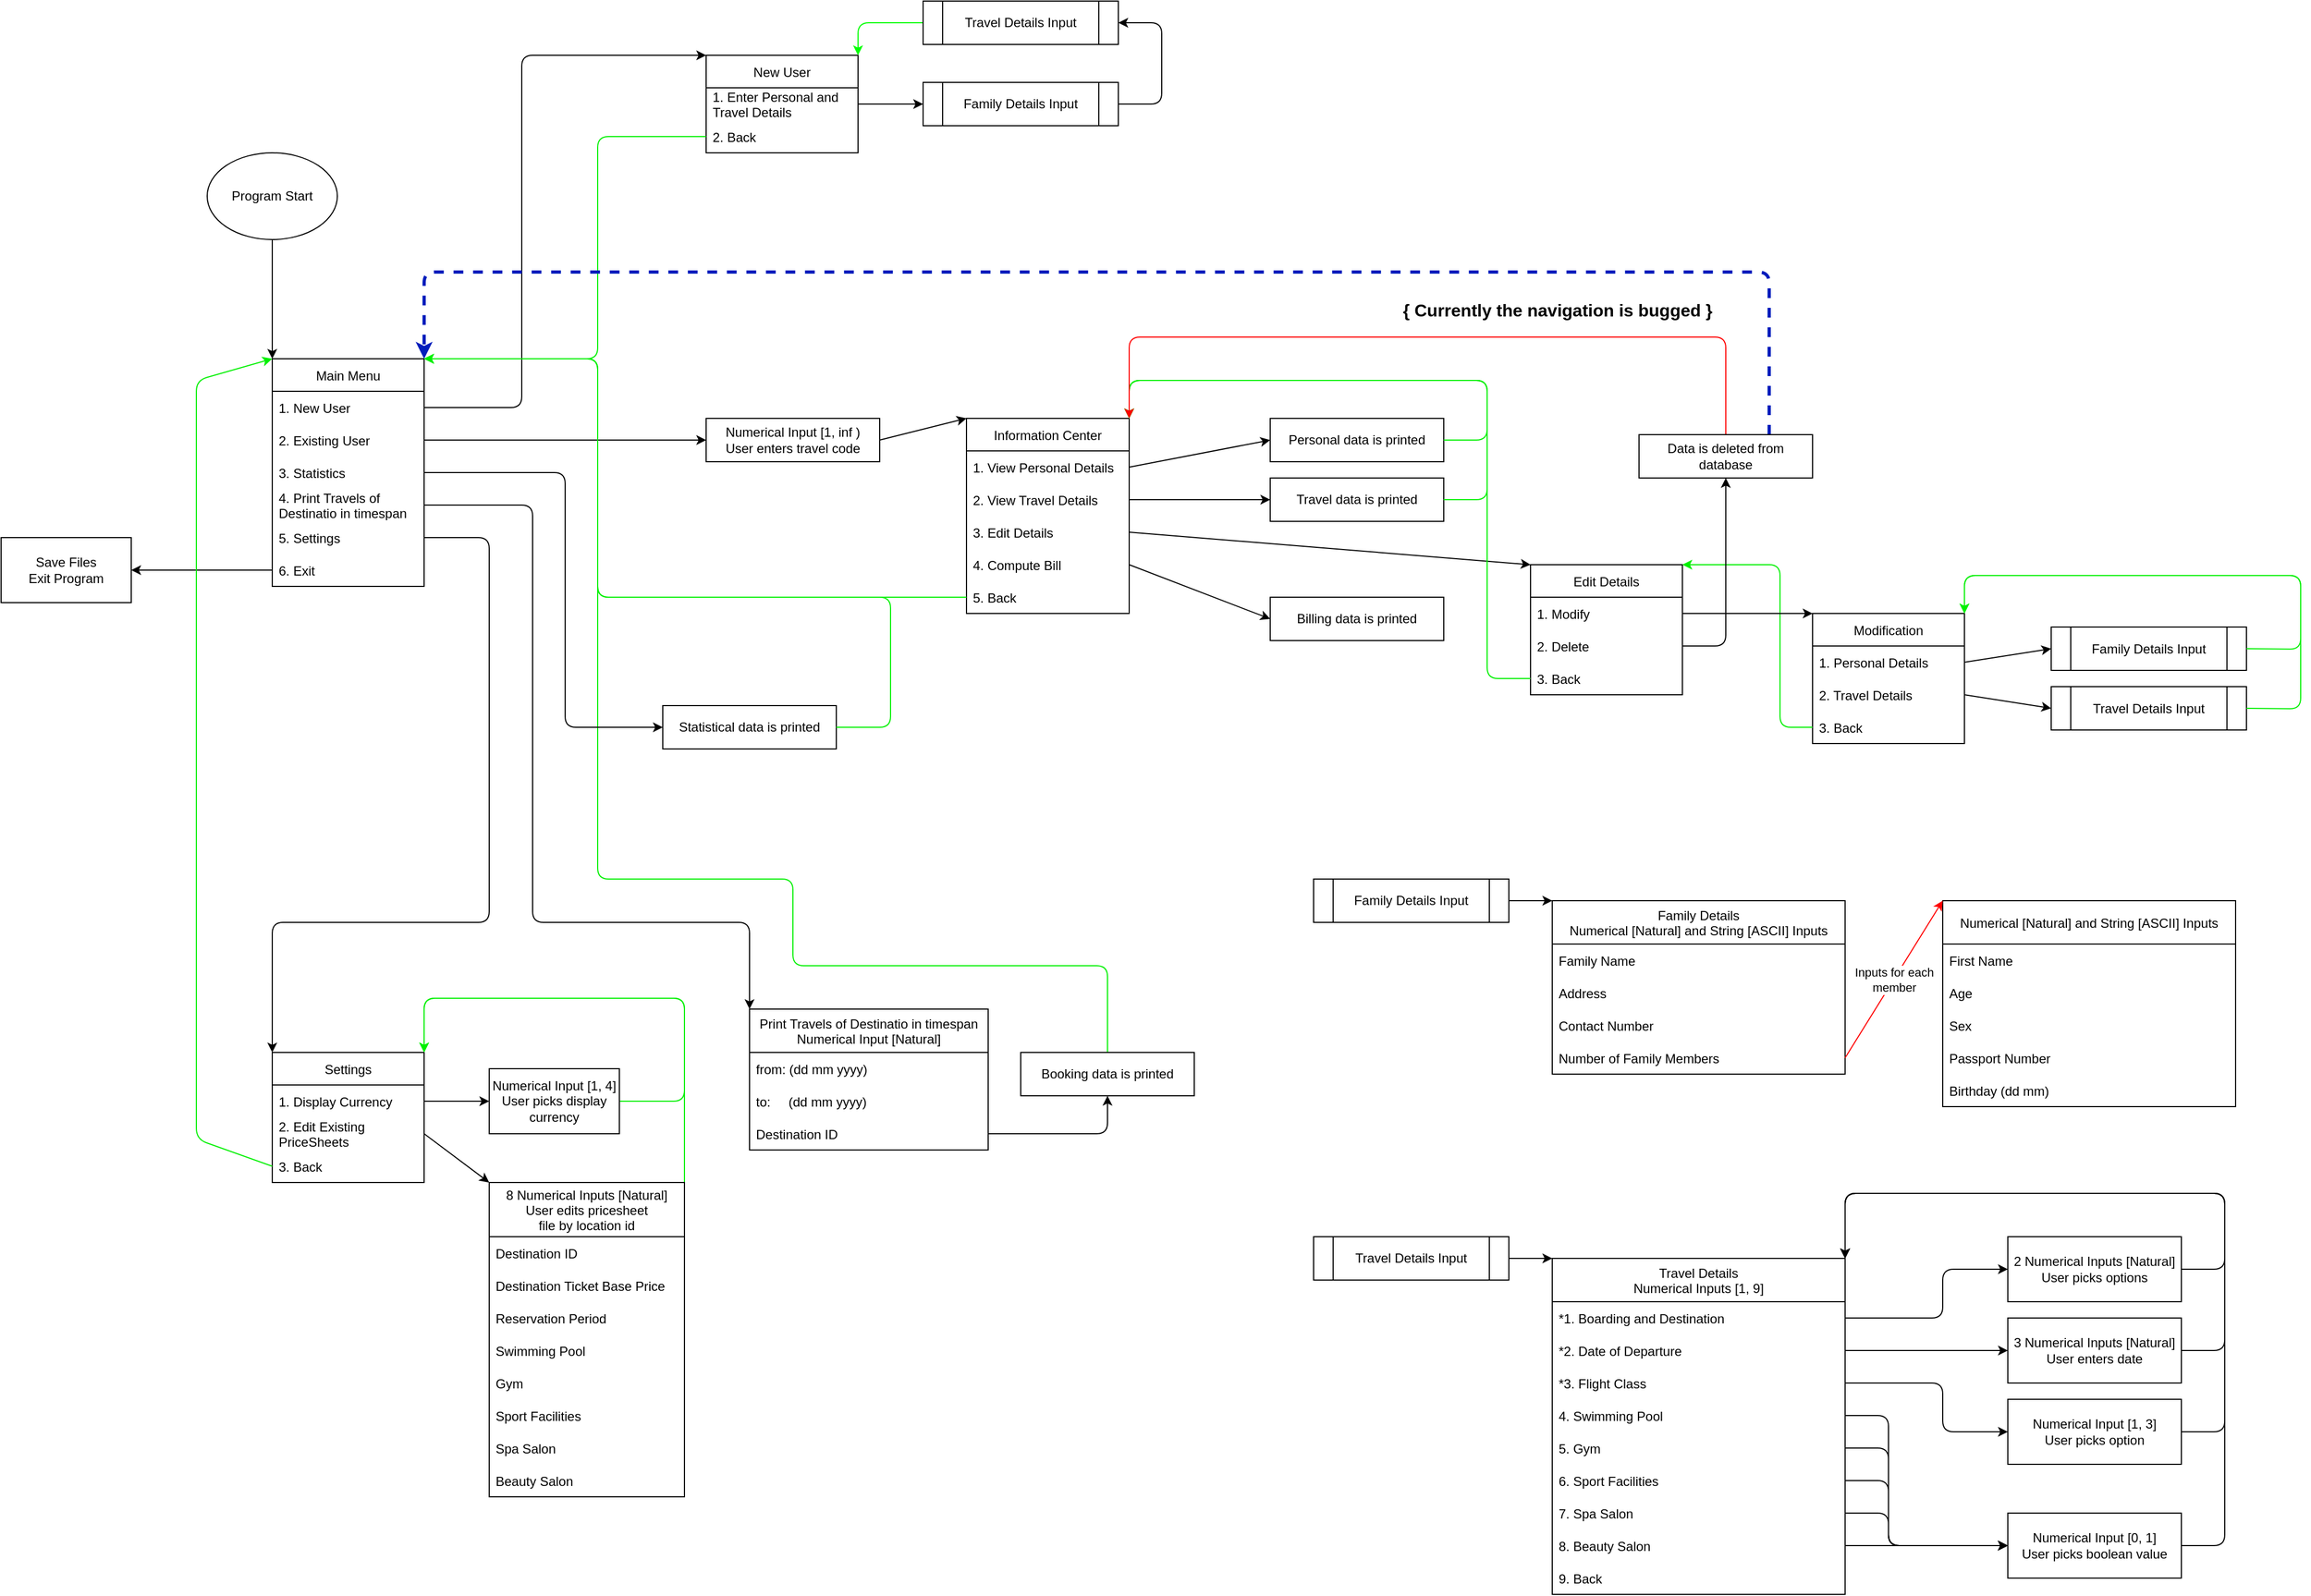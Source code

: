 <mxfile>
    <diagram id="1e5w3HuW8li66OjCE2c5" name="Page-1">
        <mxGraphModel dx="3598" dy="2680" grid="1" gridSize="10" guides="1" tooltips="1" connect="1" arrows="1" fold="1" page="1" pageScale="1" pageWidth="850" pageHeight="1100" background="none" math="0" shadow="0">
            <root>
                <mxCell id="0"/>
                <mxCell id="1" parent="0"/>
                <mxCell id="4" value="" style="endArrow=classic;html=1;entryX=0;entryY=0;entryDx=0;entryDy=0;exitX=0.5;exitY=1;exitDx=0;exitDy=0;" parent="1" source="29" target="6" edge="1">
                    <mxGeometry width="50" height="50" relative="1" as="geometry">
                        <mxPoint x="40" y="99" as="sourcePoint"/>
                        <mxPoint x="160" y="90" as="targetPoint"/>
                    </mxGeometry>
                </mxCell>
                <mxCell id="6" value="Main Menu" style="swimlane;fontStyle=0;childLayout=stackLayout;horizontal=1;startSize=30;horizontalStack=0;resizeParent=1;resizeParentMax=0;resizeLast=0;collapsible=1;marginBottom=0;" parent="1" vertex="1">
                    <mxGeometry x="160" y="80" width="140" height="210" as="geometry"/>
                </mxCell>
                <mxCell id="7" value="1. New User" style="text;strokeColor=none;fillColor=none;align=left;verticalAlign=middle;spacingLeft=4;spacingRight=4;overflow=hidden;points=[[0,0.5],[1,0.5]];portConstraint=eastwest;rotatable=0;" parent="6" vertex="1">
                    <mxGeometry y="30" width="140" height="30" as="geometry"/>
                </mxCell>
                <mxCell id="8" value="2. Existing User" style="text;strokeColor=none;fillColor=none;align=left;verticalAlign=middle;spacingLeft=4;spacingRight=4;overflow=hidden;points=[[0,0.5],[1,0.5]];portConstraint=eastwest;rotatable=0;" parent="6" vertex="1">
                    <mxGeometry y="60" width="140" height="30" as="geometry"/>
                </mxCell>
                <mxCell id="9" value="3. Statistics" style="text;strokeColor=none;fillColor=none;align=left;verticalAlign=middle;spacingLeft=4;spacingRight=4;overflow=hidden;points=[[0,0.5],[1,0.5]];portConstraint=eastwest;rotatable=0;" parent="6" vertex="1">
                    <mxGeometry y="90" width="140" height="30" as="geometry"/>
                </mxCell>
                <mxCell id="12" value="4. Print Travels of&#10;Destinatio in timespan" style="text;strokeColor=none;fillColor=none;align=left;verticalAlign=middle;spacingLeft=4;spacingRight=4;overflow=hidden;points=[[0,0.5],[1,0.5]];portConstraint=eastwest;rotatable=0;" parent="6" vertex="1">
                    <mxGeometry y="120" width="140" height="30" as="geometry"/>
                </mxCell>
                <mxCell id="11" value="5. Settings" style="text;strokeColor=none;fillColor=none;align=left;verticalAlign=middle;spacingLeft=4;spacingRight=4;overflow=hidden;points=[[0,0.5],[1,0.5]];portConstraint=eastwest;rotatable=0;" parent="6" vertex="1">
                    <mxGeometry y="150" width="140" height="30" as="geometry"/>
                </mxCell>
                <mxCell id="10" value="6. Exit" style="text;strokeColor=none;fillColor=none;align=left;verticalAlign=middle;spacingLeft=4;spacingRight=4;overflow=hidden;points=[[0,0.5],[1,0.5]];portConstraint=eastwest;rotatable=0;" parent="6" vertex="1">
                    <mxGeometry y="180" width="140" height="30" as="geometry"/>
                </mxCell>
                <mxCell id="13" value="New User" style="swimlane;fontStyle=0;childLayout=stackLayout;horizontal=1;startSize=30;horizontalStack=0;resizeParent=1;resizeParentMax=0;resizeLast=0;collapsible=1;marginBottom=0;" parent="1" vertex="1">
                    <mxGeometry x="560" y="-200" width="140" height="90" as="geometry"/>
                </mxCell>
                <mxCell id="14" value="1. Enter Personal and&#10;Travel Details" style="text;strokeColor=none;fillColor=none;align=left;verticalAlign=middle;spacingLeft=4;spacingRight=4;overflow=hidden;points=[[0,0.5],[1,0.5]];portConstraint=eastwest;rotatable=0;" parent="13" vertex="1">
                    <mxGeometry y="30" width="140" height="30" as="geometry"/>
                </mxCell>
                <mxCell id="15" value="2. Back" style="text;strokeColor=none;fillColor=none;align=left;verticalAlign=middle;spacingLeft=4;spacingRight=4;overflow=hidden;points=[[0,0.5],[1,0.5]];portConstraint=eastwest;rotatable=0;" parent="13" vertex="1">
                    <mxGeometry y="60" width="140" height="30" as="geometry"/>
                </mxCell>
                <mxCell id="20" value="Settings" style="swimlane;fontStyle=0;childLayout=stackLayout;horizontal=1;startSize=30;horizontalStack=0;resizeParent=1;resizeParentMax=0;resizeLast=0;collapsible=1;marginBottom=0;" parent="1" vertex="1">
                    <mxGeometry x="160" y="720" width="140" height="120" as="geometry"/>
                </mxCell>
                <mxCell id="21" value="1. Display Currency" style="text;strokeColor=none;fillColor=none;align=left;verticalAlign=middle;spacingLeft=4;spacingRight=4;overflow=hidden;points=[[0,0.5],[1,0.5]];portConstraint=eastwest;rotatable=0;" parent="20" vertex="1">
                    <mxGeometry y="30" width="140" height="30" as="geometry"/>
                </mxCell>
                <mxCell id="22" value="2. Edit Existing&#10;PriceSheets" style="text;strokeColor=none;fillColor=none;align=left;verticalAlign=middle;spacingLeft=4;spacingRight=4;overflow=hidden;points=[[0,0.5],[1,0.5]];portConstraint=eastwest;rotatable=0;" parent="20" vertex="1">
                    <mxGeometry y="60" width="140" height="30" as="geometry"/>
                </mxCell>
                <mxCell id="23" value="3. Back" style="text;strokeColor=none;fillColor=none;align=left;verticalAlign=middle;spacingLeft=4;spacingRight=4;overflow=hidden;points=[[0,0.5],[1,0.5]];portConstraint=eastwest;rotatable=0;" parent="20" vertex="1">
                    <mxGeometry y="90" width="140" height="30" as="geometry"/>
                </mxCell>
                <mxCell id="27" value="" style="endArrow=classic;html=1;exitX=0;exitY=0.5;exitDx=0;exitDy=0;entryX=1;entryY=0.5;entryDx=0;entryDy=0;" parent="1" source="10" target="28" edge="1">
                    <mxGeometry width="50" height="50" relative="1" as="geometry">
                        <mxPoint x="110" y="400" as="sourcePoint"/>
                        <mxPoint x="80" y="275" as="targetPoint"/>
                    </mxGeometry>
                </mxCell>
                <mxCell id="28" value="Save Files&lt;br&gt;Exit Program" style="rounded=0;whiteSpace=wrap;html=1;" parent="1" vertex="1">
                    <mxGeometry x="-90" y="245" width="120" height="60" as="geometry"/>
                </mxCell>
                <mxCell id="29" value="Program Start" style="ellipse;whiteSpace=wrap;html=1;" parent="1" vertex="1">
                    <mxGeometry x="100" y="-110" width="120" height="80" as="geometry"/>
                </mxCell>
                <mxCell id="31" value="" style="endArrow=classic;html=1;exitX=1;exitY=0.5;exitDx=0;exitDy=0;entryX=0;entryY=0;entryDx=0;entryDy=0;" parent="1" source="11" target="20" edge="1">
                    <mxGeometry width="50" height="50" relative="1" as="geometry">
                        <mxPoint x="380" y="390" as="sourcePoint"/>
                        <mxPoint x="430" y="340" as="targetPoint"/>
                        <Array as="points">
                            <mxPoint x="360" y="245"/>
                            <mxPoint x="360" y="600"/>
                            <mxPoint x="160" y="600"/>
                        </Array>
                    </mxGeometry>
                </mxCell>
                <mxCell id="32" value="" style="endArrow=classic;html=1;exitX=0;exitY=0.5;exitDx=0;exitDy=0;entryX=0;entryY=0;entryDx=0;entryDy=0;strokeColor=#00F000;" parent="1" source="23" target="6" edge="1">
                    <mxGeometry width="50" height="50" relative="1" as="geometry">
                        <mxPoint x="350" y="480" as="sourcePoint"/>
                        <mxPoint x="400" y="430" as="targetPoint"/>
                        <Array as="points">
                            <mxPoint x="90" y="800"/>
                            <mxPoint x="90" y="100"/>
                        </Array>
                    </mxGeometry>
                </mxCell>
                <mxCell id="61" style="edgeStyle=none;html=1;exitX=1;exitY=0.5;exitDx=0;exitDy=0;entryX=1;entryY=0;entryDx=0;entryDy=0;strokeColor=#00F000;" parent="1" source="37" target="20" edge="1">
                    <mxGeometry relative="1" as="geometry">
                        <mxPoint x="640" y="765" as="targetPoint"/>
                        <Array as="points">
                            <mxPoint x="540" y="765"/>
                            <mxPoint x="540" y="670"/>
                            <mxPoint x="300" y="670"/>
                        </Array>
                    </mxGeometry>
                </mxCell>
                <mxCell id="37" value="Numerical Input [1, 4]&lt;br&gt;User picks display currency" style="rounded=0;whiteSpace=wrap;html=1;" parent="1" vertex="1">
                    <mxGeometry x="360" y="735" width="120" height="60" as="geometry"/>
                </mxCell>
                <mxCell id="62" style="edgeStyle=none;html=1;exitX=1;exitY=0;exitDx=0;exitDy=0;entryX=1;entryY=0;entryDx=0;entryDy=0;strokeColor=#00F000;" parent="1" source="47" target="20" edge="1">
                    <mxGeometry relative="1" as="geometry">
                        <Array as="points">
                            <mxPoint x="540" y="670"/>
                            <mxPoint x="300" y="670"/>
                        </Array>
                    </mxGeometry>
                </mxCell>
                <mxCell id="47" value="8 Numerical Inputs [Natural]&#10;User edits pricesheet&#10;file by location id" style="swimlane;fontStyle=0;childLayout=stackLayout;horizontal=1;startSize=50;horizontalStack=0;resizeParent=1;resizeParentMax=0;resizeLast=0;collapsible=1;marginBottom=0;" parent="1" vertex="1">
                    <mxGeometry x="360" y="840" width="180" height="290" as="geometry">
                        <mxRectangle x="360" y="780" width="180" height="50" as="alternateBounds"/>
                    </mxGeometry>
                </mxCell>
                <mxCell id="48" value="Destination ID" style="text;strokeColor=none;fillColor=none;align=left;verticalAlign=middle;spacingLeft=4;spacingRight=4;overflow=hidden;points=[[0,0.5],[1,0.5]];portConstraint=eastwest;rotatable=0;" parent="47" vertex="1">
                    <mxGeometry y="50" width="180" height="30" as="geometry"/>
                </mxCell>
                <mxCell id="49" value="Destination Ticket Base Price" style="text;strokeColor=none;fillColor=none;align=left;verticalAlign=middle;spacingLeft=4;spacingRight=4;overflow=hidden;points=[[0,0.5],[1,0.5]];portConstraint=eastwest;rotatable=0;" parent="47" vertex="1">
                    <mxGeometry y="80" width="180" height="30" as="geometry"/>
                </mxCell>
                <mxCell id="50" value="Reservation Period" style="text;strokeColor=none;fillColor=none;align=left;verticalAlign=middle;spacingLeft=4;spacingRight=4;overflow=hidden;points=[[0,0.5],[1,0.5]];portConstraint=eastwest;rotatable=0;" parent="47" vertex="1">
                    <mxGeometry y="110" width="180" height="30" as="geometry"/>
                </mxCell>
                <mxCell id="51" value="Swimming Pool" style="text;strokeColor=none;fillColor=none;align=left;verticalAlign=middle;spacingLeft=4;spacingRight=4;overflow=hidden;points=[[0,0.5],[1,0.5]];portConstraint=eastwest;rotatable=0;" parent="47" vertex="1">
                    <mxGeometry y="140" width="180" height="30" as="geometry"/>
                </mxCell>
                <mxCell id="52" value="Gym" style="text;strokeColor=none;fillColor=none;align=left;verticalAlign=middle;spacingLeft=4;spacingRight=4;overflow=hidden;points=[[0,0.5],[1,0.5]];portConstraint=eastwest;rotatable=0;" parent="47" vertex="1">
                    <mxGeometry y="170" width="180" height="30" as="geometry"/>
                </mxCell>
                <mxCell id="53" value="Sport Facilities" style="text;strokeColor=none;fillColor=none;align=left;verticalAlign=middle;spacingLeft=4;spacingRight=4;overflow=hidden;points=[[0,0.5],[1,0.5]];portConstraint=eastwest;rotatable=0;" parent="47" vertex="1">
                    <mxGeometry y="200" width="180" height="30" as="geometry"/>
                </mxCell>
                <mxCell id="57" value="Spa Salon" style="text;strokeColor=none;fillColor=none;align=left;verticalAlign=middle;spacingLeft=4;spacingRight=4;overflow=hidden;points=[[0,0.5],[1,0.5]];portConstraint=eastwest;rotatable=0;" parent="47" vertex="1">
                    <mxGeometry y="230" width="180" height="30" as="geometry"/>
                </mxCell>
                <mxCell id="56" value="Beauty Salon" style="text;strokeColor=none;fillColor=none;align=left;verticalAlign=middle;spacingLeft=4;spacingRight=4;overflow=hidden;points=[[0,0.5],[1,0.5]];portConstraint=eastwest;rotatable=0;" parent="47" vertex="1">
                    <mxGeometry y="260" width="180" height="30" as="geometry"/>
                </mxCell>
                <mxCell id="58" value="" style="endArrow=classic;html=1;exitX=1;exitY=0.5;exitDx=0;exitDy=0;entryX=0;entryY=0;entryDx=0;entryDy=0;" parent="1" source="22" target="47" edge="1">
                    <mxGeometry width="50" height="50" relative="1" as="geometry">
                        <mxPoint x="340" y="850" as="sourcePoint"/>
                        <mxPoint x="390" y="800" as="targetPoint"/>
                    </mxGeometry>
                </mxCell>
                <mxCell id="59" value="" style="endArrow=classic;html=1;exitX=1;exitY=0.5;exitDx=0;exitDy=0;entryX=0;entryY=0.5;entryDx=0;entryDy=0;" parent="1" source="21" target="37" edge="1">
                    <mxGeometry width="50" height="50" relative="1" as="geometry">
                        <mxPoint x="310" y="790" as="sourcePoint"/>
                        <mxPoint x="360" y="740" as="targetPoint"/>
                    </mxGeometry>
                </mxCell>
                <mxCell id="63" style="edgeStyle=none;html=1;exitX=1;exitY=0.5;exitDx=0;exitDy=0;entryX=0;entryY=0;entryDx=0;entryDy=0;" parent="1" source="7" target="13" edge="1">
                    <mxGeometry relative="1" as="geometry">
                        <Array as="points">
                            <mxPoint x="390" y="125"/>
                            <mxPoint x="390" y="-200"/>
                        </Array>
                    </mxGeometry>
                </mxCell>
                <mxCell id="64" style="edgeStyle=none;html=1;exitX=0;exitY=0.5;exitDx=0;exitDy=0;entryX=1;entryY=0;entryDx=0;entryDy=0;strokeColor=#00F000;" parent="1" source="15" target="6" edge="1">
                    <mxGeometry relative="1" as="geometry">
                        <Array as="points">
                            <mxPoint x="460" y="-125"/>
                            <mxPoint x="460" y="80"/>
                        </Array>
                    </mxGeometry>
                </mxCell>
                <mxCell id="66" value="Family Details&#10;Numerical [Natural] and String [ASCII] Inputs" style="swimlane;fontStyle=0;childLayout=stackLayout;horizontal=1;startSize=40;horizontalStack=0;resizeParent=1;resizeParentMax=0;resizeLast=0;collapsible=1;marginBottom=0;" parent="1" vertex="1">
                    <mxGeometry x="1340" y="580" width="270" height="160" as="geometry">
                        <mxRectangle x="360" y="780" width="180" height="50" as="alternateBounds"/>
                    </mxGeometry>
                </mxCell>
                <mxCell id="67" value="Family Name" style="text;strokeColor=none;fillColor=none;align=left;verticalAlign=middle;spacingLeft=4;spacingRight=4;overflow=hidden;points=[[0,0.5],[1,0.5]];portConstraint=eastwest;rotatable=0;" parent="66" vertex="1">
                    <mxGeometry y="40" width="270" height="30" as="geometry"/>
                </mxCell>
                <mxCell id="68" value="Address" style="text;strokeColor=none;fillColor=none;align=left;verticalAlign=middle;spacingLeft=4;spacingRight=4;overflow=hidden;points=[[0,0.5],[1,0.5]];portConstraint=eastwest;rotatable=0;" parent="66" vertex="1">
                    <mxGeometry y="70" width="270" height="30" as="geometry"/>
                </mxCell>
                <mxCell id="69" value="Contact Number" style="text;strokeColor=none;fillColor=none;align=left;verticalAlign=middle;spacingLeft=4;spacingRight=4;overflow=hidden;points=[[0,0.5],[1,0.5]];portConstraint=eastwest;rotatable=0;" parent="66" vertex="1">
                    <mxGeometry y="100" width="270" height="30" as="geometry"/>
                </mxCell>
                <mxCell id="70" value="Number of Family Members" style="text;strokeColor=none;fillColor=none;align=left;verticalAlign=middle;spacingLeft=4;spacingRight=4;overflow=hidden;points=[[0,0.5],[1,0.5]];portConstraint=eastwest;rotatable=0;" parent="66" vertex="1">
                    <mxGeometry y="130" width="270" height="30" as="geometry"/>
                </mxCell>
                <mxCell id="75" value="Numerical [Natural] and String [ASCII] Inputs" style="swimlane;fontStyle=0;childLayout=stackLayout;horizontal=1;startSize=40;horizontalStack=0;resizeParent=1;resizeParentMax=0;resizeLast=0;collapsible=1;marginBottom=0;" parent="1" vertex="1">
                    <mxGeometry x="1700" y="580" width="270" height="190" as="geometry">
                        <mxRectangle x="360" y="780" width="180" height="50" as="alternateBounds"/>
                    </mxGeometry>
                </mxCell>
                <mxCell id="76" value="First Name" style="text;strokeColor=none;fillColor=none;align=left;verticalAlign=middle;spacingLeft=4;spacingRight=4;overflow=hidden;points=[[0,0.5],[1,0.5]];portConstraint=eastwest;rotatable=0;" parent="75" vertex="1">
                    <mxGeometry y="40" width="270" height="30" as="geometry"/>
                </mxCell>
                <mxCell id="77" value="Age" style="text;strokeColor=none;fillColor=none;align=left;verticalAlign=middle;spacingLeft=4;spacingRight=4;overflow=hidden;points=[[0,0.5],[1,0.5]];portConstraint=eastwest;rotatable=0;" parent="75" vertex="1">
                    <mxGeometry y="70" width="270" height="30" as="geometry"/>
                </mxCell>
                <mxCell id="78" value="Sex" style="text;strokeColor=none;fillColor=none;align=left;verticalAlign=middle;spacingLeft=4;spacingRight=4;overflow=hidden;points=[[0,0.5],[1,0.5]];portConstraint=eastwest;rotatable=0;" parent="75" vertex="1">
                    <mxGeometry y="100" width="270" height="30" as="geometry"/>
                </mxCell>
                <mxCell id="79" value="Passport Number" style="text;strokeColor=none;fillColor=none;align=left;verticalAlign=middle;spacingLeft=4;spacingRight=4;overflow=hidden;points=[[0,0.5],[1,0.5]];portConstraint=eastwest;rotatable=0;" parent="75" vertex="1">
                    <mxGeometry y="130" width="270" height="30" as="geometry"/>
                </mxCell>
                <mxCell id="80" value="Birthday (dd mm)" style="text;strokeColor=none;fillColor=none;align=left;verticalAlign=middle;spacingLeft=4;spacingRight=4;overflow=hidden;points=[[0,0.5],[1,0.5]];portConstraint=eastwest;rotatable=0;" parent="75" vertex="1">
                    <mxGeometry y="160" width="270" height="30" as="geometry"/>
                </mxCell>
                <mxCell id="84" value="" style="endArrow=classic;html=1;strokeColor=#FF0000;fillColor=#0000FF;exitX=1;exitY=0.5;exitDx=0;exitDy=0;entryX=0;entryY=0;entryDx=0;entryDy=0;" parent="1" source="70" target="75" edge="1">
                    <mxGeometry relative="1" as="geometry">
                        <mxPoint x="1500" y="830" as="sourcePoint"/>
                        <mxPoint x="1600" y="830" as="targetPoint"/>
                    </mxGeometry>
                </mxCell>
                <mxCell id="85" value="Inputs for each&lt;br&gt;member" style="edgeLabel;resizable=0;html=1;align=center;verticalAlign=middle;" parent="84" connectable="0" vertex="1">
                    <mxGeometry relative="1" as="geometry"/>
                </mxCell>
                <mxCell id="86" style="edgeStyle=none;html=1;exitX=1;exitY=0.5;exitDx=0;exitDy=0;strokeColor=default;fillColor=#0000FF;entryX=0;entryY=0.5;entryDx=0;entryDy=0;" parent="1" source="14" target="173" edge="1">
                    <mxGeometry relative="1" as="geometry">
                        <mxPoint x="920" y="-240" as="targetPoint"/>
                    </mxGeometry>
                </mxCell>
                <mxCell id="113" value="Travel Details&#10;Numerical Inputs [1, 9]" style="swimlane;fontStyle=0;childLayout=stackLayout;horizontal=1;startSize=40;horizontalStack=0;resizeParent=1;resizeParentMax=0;resizeLast=0;collapsible=1;marginBottom=0;" parent="1" vertex="1">
                    <mxGeometry x="1340" y="910" width="270" height="310" as="geometry">
                        <mxRectangle x="360" y="780" width="180" height="50" as="alternateBounds"/>
                    </mxGeometry>
                </mxCell>
                <mxCell id="114" value="*1. Boarding and Destination" style="text;strokeColor=none;fillColor=none;align=left;verticalAlign=middle;spacingLeft=4;spacingRight=4;overflow=hidden;points=[[0,0.5],[1,0.5]];portConstraint=eastwest;rotatable=0;" parent="113" vertex="1">
                    <mxGeometry y="40" width="270" height="30" as="geometry"/>
                </mxCell>
                <mxCell id="115" value="*2. Date of Departure" style="text;strokeColor=none;fillColor=none;align=left;verticalAlign=middle;spacingLeft=4;spacingRight=4;overflow=hidden;points=[[0,0.5],[1,0.5]];portConstraint=eastwest;rotatable=0;" parent="113" vertex="1">
                    <mxGeometry y="70" width="270" height="30" as="geometry"/>
                </mxCell>
                <mxCell id="116" value="*3. Flight Class" style="text;strokeColor=none;fillColor=none;align=left;verticalAlign=middle;spacingLeft=4;spacingRight=4;overflow=hidden;points=[[0,0.5],[1,0.5]];portConstraint=eastwest;rotatable=0;" parent="113" vertex="1">
                    <mxGeometry y="100" width="270" height="30" as="geometry"/>
                </mxCell>
                <mxCell id="117" value="4. Swimming Pool" style="text;strokeColor=none;fillColor=none;align=left;verticalAlign=middle;spacingLeft=4;spacingRight=4;overflow=hidden;points=[[0,0.5],[1,0.5]];portConstraint=eastwest;rotatable=0;" parent="113" vertex="1">
                    <mxGeometry y="130" width="270" height="30" as="geometry"/>
                </mxCell>
                <mxCell id="118" value="5. Gym" style="text;strokeColor=none;fillColor=none;align=left;verticalAlign=middle;spacingLeft=4;spacingRight=4;overflow=hidden;points=[[0,0.5],[1,0.5]];portConstraint=eastwest;rotatable=0;" parent="113" vertex="1">
                    <mxGeometry y="160" width="270" height="30" as="geometry"/>
                </mxCell>
                <mxCell id="119" value="6. Sport Facilities" style="text;strokeColor=none;fillColor=none;align=left;verticalAlign=middle;spacingLeft=4;spacingRight=4;overflow=hidden;points=[[0,0.5],[1,0.5]];portConstraint=eastwest;rotatable=0;" parent="113" vertex="1">
                    <mxGeometry y="190" width="270" height="30" as="geometry"/>
                </mxCell>
                <mxCell id="120" value="7. Spa Salon" style="text;strokeColor=none;fillColor=none;align=left;verticalAlign=middle;spacingLeft=4;spacingRight=4;overflow=hidden;points=[[0,0.5],[1,0.5]];portConstraint=eastwest;rotatable=0;" parent="113" vertex="1">
                    <mxGeometry y="220" width="270" height="30" as="geometry"/>
                </mxCell>
                <mxCell id="121" value="8. Beauty Salon" style="text;strokeColor=none;fillColor=none;align=left;verticalAlign=middle;spacingLeft=4;spacingRight=4;overflow=hidden;points=[[0,0.5],[1,0.5]];portConstraint=eastwest;rotatable=0;" parent="113" vertex="1">
                    <mxGeometry y="250" width="270" height="30" as="geometry"/>
                </mxCell>
                <mxCell id="123" value="9. Back" style="text;strokeColor=none;fillColor=none;align=left;verticalAlign=middle;spacingLeft=4;spacingRight=4;overflow=hidden;points=[[0,0.5],[1,0.5]];portConstraint=eastwest;rotatable=0;" parent="113" vertex="1">
                    <mxGeometry y="280" width="270" height="30" as="geometry"/>
                </mxCell>
                <mxCell id="130" style="edgeStyle=none;html=1;exitX=1;exitY=0.5;exitDx=0;exitDy=0;strokeColor=default;fillColor=#0000FF;" parent="1" source="124" edge="1">
                    <mxGeometry relative="1" as="geometry">
                        <mxPoint x="1610" y="910" as="targetPoint"/>
                        <Array as="points">
                            <mxPoint x="1960" y="1175"/>
                            <mxPoint x="1960" y="850"/>
                            <mxPoint x="1610" y="850"/>
                        </Array>
                    </mxGeometry>
                </mxCell>
                <mxCell id="124" value="Numerical Input [0, 1]&lt;br&gt;User picks boolean value" style="rounded=0;whiteSpace=wrap;html=1;" parent="1" vertex="1">
                    <mxGeometry x="1760" y="1145" width="160" height="60" as="geometry"/>
                </mxCell>
                <mxCell id="133" style="edgeStyle=none;html=1;entryX=1;entryY=0;entryDx=0;entryDy=0;strokeColor=#00FF00;fillColor=#0000FF;exitX=0;exitY=0.5;exitDx=0;exitDy=0;" parent="1" source="174" target="13" edge="1">
                    <mxGeometry relative="1" as="geometry">
                        <Array as="points">
                            <mxPoint x="700" y="-230"/>
                        </Array>
                        <mxPoint x="920" y="-280" as="sourcePoint"/>
                    </mxGeometry>
                </mxCell>
                <mxCell id="137" value="Print Travels of Destinatio in timespan&#10;Numerical Input [Natural]" style="swimlane;fontStyle=0;childLayout=stackLayout;horizontal=1;startSize=40;horizontalStack=0;resizeParent=1;resizeParentMax=0;resizeLast=0;collapsible=1;marginBottom=0;" parent="1" vertex="1">
                    <mxGeometry x="600" y="680" width="220" height="130" as="geometry">
                        <mxRectangle x="360" y="780" width="180" height="50" as="alternateBounds"/>
                    </mxGeometry>
                </mxCell>
                <mxCell id="138" value="from: (dd mm yyyy)" style="text;strokeColor=none;fillColor=none;align=left;verticalAlign=middle;spacingLeft=4;spacingRight=4;overflow=hidden;points=[[0,0.5],[1,0.5]];portConstraint=eastwest;rotatable=0;" parent="137" vertex="1">
                    <mxGeometry y="40" width="220" height="30" as="geometry"/>
                </mxCell>
                <mxCell id="139" value="to:     (dd mm yyyy)" style="text;strokeColor=none;fillColor=none;align=left;verticalAlign=middle;spacingLeft=4;spacingRight=4;overflow=hidden;points=[[0,0.5],[1,0.5]];portConstraint=eastwest;rotatable=0;" parent="137" vertex="1">
                    <mxGeometry y="70" width="220" height="30" as="geometry"/>
                </mxCell>
                <mxCell id="140" value="Destination ID" style="text;strokeColor=none;fillColor=none;align=left;verticalAlign=middle;spacingLeft=4;spacingRight=4;overflow=hidden;points=[[0,0.5],[1,0.5]];portConstraint=eastwest;rotatable=0;" parent="137" vertex="1">
                    <mxGeometry y="100" width="220" height="30" as="geometry"/>
                </mxCell>
                <mxCell id="146" style="edgeStyle=none;html=1;exitX=1;exitY=0.5;exitDx=0;exitDy=0;entryX=0;entryY=0;entryDx=0;entryDy=0;" parent="1" source="12" target="137" edge="1">
                    <mxGeometry relative="1" as="geometry">
                        <Array as="points">
                            <mxPoint x="400" y="215"/>
                            <mxPoint x="400" y="600"/>
                            <mxPoint x="600" y="600"/>
                        </Array>
                    </mxGeometry>
                </mxCell>
                <mxCell id="147" style="edgeStyle=none;html=1;entryX=1;entryY=0;entryDx=0;entryDy=0;strokeColor=#00F000;exitX=0.5;exitY=0;exitDx=0;exitDy=0;" parent="1" source="151" target="6" edge="1">
                    <mxGeometry relative="1" as="geometry">
                        <Array as="points">
                            <mxPoint x="930" y="640"/>
                            <mxPoint x="640" y="640"/>
                            <mxPoint x="640" y="560"/>
                            <mxPoint x="460" y="560"/>
                            <mxPoint x="460" y="80"/>
                        </Array>
                        <mxPoint x="880" y="660" as="sourcePoint"/>
                        <mxPoint x="720" y="645" as="targetPoint"/>
                    </mxGeometry>
                </mxCell>
                <mxCell id="148" value="Statistical data is printed" style="rounded=0;whiteSpace=wrap;html=1;" parent="1" vertex="1">
                    <mxGeometry x="520" y="400" width="160" height="40" as="geometry"/>
                </mxCell>
                <mxCell id="149" style="edgeStyle=none;html=1;exitX=1;exitY=0.5;exitDx=0;exitDy=0;entryX=0;entryY=0.5;entryDx=0;entryDy=0;" parent="1" source="9" target="148" edge="1">
                    <mxGeometry relative="1" as="geometry">
                        <Array as="points">
                            <mxPoint x="430" y="185"/>
                            <mxPoint x="430" y="420"/>
                        </Array>
                    </mxGeometry>
                </mxCell>
                <mxCell id="150" style="edgeStyle=none;html=1;exitX=1;exitY=0.5;exitDx=0;exitDy=0;entryX=1;entryY=0;entryDx=0;entryDy=0;strokeColor=#00F000;" parent="1" source="148" target="6" edge="1">
                    <mxGeometry relative="1" as="geometry">
                        <Array as="points">
                            <mxPoint x="730" y="420"/>
                            <mxPoint x="730" y="300"/>
                            <mxPoint x="460" y="300"/>
                            <mxPoint x="460" y="80"/>
                        </Array>
                        <mxPoint x="940" y="575" as="sourcePoint"/>
                        <mxPoint x="420" y="-25" as="targetPoint"/>
                    </mxGeometry>
                </mxCell>
                <mxCell id="151" value="Booking data is printed" style="rounded=0;whiteSpace=wrap;html=1;" parent="1" vertex="1">
                    <mxGeometry x="850" y="720" width="160" height="40" as="geometry"/>
                </mxCell>
                <mxCell id="152" style="edgeStyle=none;html=1;exitX=1;exitY=0.5;exitDx=0;exitDy=0;entryX=0.5;entryY=1;entryDx=0;entryDy=0;" parent="1" source="140" target="151" edge="1">
                    <mxGeometry relative="1" as="geometry">
                        <mxPoint x="900" y="795.368" as="targetPoint"/>
                        <Array as="points">
                            <mxPoint x="930" y="795"/>
                        </Array>
                    </mxGeometry>
                </mxCell>
                <mxCell id="153" style="edgeStyle=none;html=1;exitX=1;exitY=0.5;exitDx=0;exitDy=0;entryX=0;entryY=0.5;entryDx=0;entryDy=0;" parent="1" source="8" target="154" edge="1">
                    <mxGeometry relative="1" as="geometry">
                        <mxPoint x="530" y="154.739" as="targetPoint"/>
                    </mxGeometry>
                </mxCell>
                <mxCell id="162" style="edgeStyle=none;html=1;exitX=1;exitY=0.5;exitDx=0;exitDy=0;entryX=0;entryY=0;entryDx=0;entryDy=0;" parent="1" source="154" target="155" edge="1">
                    <mxGeometry relative="1" as="geometry"/>
                </mxCell>
                <mxCell id="154" value="Numerical Input [1, inf )&lt;br&gt;User enters travel code" style="rounded=0;whiteSpace=wrap;html=1;" parent="1" vertex="1">
                    <mxGeometry x="560" y="135" width="160" height="40" as="geometry"/>
                </mxCell>
                <mxCell id="155" value="Information Center" style="swimlane;fontStyle=0;childLayout=stackLayout;horizontal=1;startSize=30;horizontalStack=0;resizeParent=1;resizeParentMax=0;resizeLast=0;collapsible=1;marginBottom=0;" parent="1" vertex="1">
                    <mxGeometry x="800" y="135" width="150" height="180" as="geometry"/>
                </mxCell>
                <mxCell id="156" value="1. View Personal Details" style="text;strokeColor=none;fillColor=none;align=left;verticalAlign=middle;spacingLeft=4;spacingRight=4;overflow=hidden;points=[[0,0.5],[1,0.5]];portConstraint=eastwest;rotatable=0;" parent="155" vertex="1">
                    <mxGeometry y="30" width="150" height="30" as="geometry"/>
                </mxCell>
                <mxCell id="157" value="2. View Travel Details" style="text;strokeColor=none;fillColor=none;align=left;verticalAlign=middle;spacingLeft=4;spacingRight=4;overflow=hidden;points=[[0,0.5],[1,0.5]];portConstraint=eastwest;rotatable=0;" parent="155" vertex="1">
                    <mxGeometry y="60" width="150" height="30" as="geometry"/>
                </mxCell>
                <mxCell id="158" value="3. Edit Details" style="text;strokeColor=none;fillColor=none;align=left;verticalAlign=middle;spacingLeft=4;spacingRight=4;overflow=hidden;points=[[0,0.5],[1,0.5]];portConstraint=eastwest;rotatable=0;" parent="155" vertex="1">
                    <mxGeometry y="90" width="150" height="30" as="geometry"/>
                </mxCell>
                <mxCell id="159" value="4. Compute Bill" style="text;strokeColor=none;fillColor=none;align=left;verticalAlign=middle;spacingLeft=4;spacingRight=4;overflow=hidden;points=[[0,0.5],[1,0.5]];portConstraint=eastwest;rotatable=0;" parent="155" vertex="1">
                    <mxGeometry y="120" width="150" height="30" as="geometry"/>
                </mxCell>
                <mxCell id="160" value="5. Back" style="text;strokeColor=none;fillColor=none;align=left;verticalAlign=middle;spacingLeft=4;spacingRight=4;overflow=hidden;points=[[0,0.5],[1,0.5]];portConstraint=eastwest;rotatable=0;" parent="155" vertex="1">
                    <mxGeometry y="150" width="150" height="30" as="geometry"/>
                </mxCell>
                <mxCell id="163" value="Personal data is printed" style="rounded=0;whiteSpace=wrap;html=1;" parent="1" vertex="1">
                    <mxGeometry x="1080" y="135" width="160" height="40" as="geometry"/>
                </mxCell>
                <mxCell id="164" style="edgeStyle=none;html=1;entryX=1;entryY=0;entryDx=0;entryDy=0;strokeColor=#00F000;exitX=1;exitY=0.5;exitDx=0;exitDy=0;" parent="1" source="163" target="155" edge="1">
                    <mxGeometry relative="1" as="geometry">
                        <Array as="points">
                            <mxPoint x="1280" y="155"/>
                            <mxPoint x="1280" y="100"/>
                            <mxPoint x="950" y="100"/>
                        </Array>
                        <mxPoint x="1270" y="140" as="sourcePoint"/>
                        <mxPoint x="820" y="50" as="targetPoint"/>
                    </mxGeometry>
                </mxCell>
                <mxCell id="165" style="edgeStyle=none;html=1;exitX=1;exitY=0.5;exitDx=0;exitDy=0;entryX=0;entryY=0.5;entryDx=0;entryDy=0;" parent="1" source="156" target="163" edge="1">
                    <mxGeometry relative="1" as="geometry"/>
                </mxCell>
                <mxCell id="166" value="Travel data is printed" style="rounded=0;whiteSpace=wrap;html=1;" parent="1" vertex="1">
                    <mxGeometry x="1080" y="190" width="160" height="40" as="geometry"/>
                </mxCell>
                <mxCell id="167" style="edgeStyle=none;html=1;exitX=1;exitY=0.5;exitDx=0;exitDy=0;entryX=0;entryY=0.5;entryDx=0;entryDy=0;" parent="1" source="157" target="166" edge="1">
                    <mxGeometry relative="1" as="geometry"/>
                </mxCell>
                <mxCell id="168" style="edgeStyle=none;html=1;strokeColor=#00F000;exitX=1;exitY=0.5;exitDx=0;exitDy=0;entryX=1;entryY=0;entryDx=0;entryDy=0;" parent="1" target="155" edge="1">
                    <mxGeometry relative="1" as="geometry">
                        <Array as="points">
                            <mxPoint x="1280" y="210"/>
                            <mxPoint x="1280" y="100"/>
                            <mxPoint x="950" y="100"/>
                        </Array>
                        <mxPoint x="1240" y="210" as="sourcePoint"/>
                        <mxPoint x="980" y="130" as="targetPoint"/>
                    </mxGeometry>
                </mxCell>
                <mxCell id="170" value="Billing data is printed" style="rounded=0;whiteSpace=wrap;html=1;" parent="1" vertex="1">
                    <mxGeometry x="1080" y="300" width="160" height="40" as="geometry"/>
                </mxCell>
                <mxCell id="171" style="edgeStyle=none;html=1;exitX=1;exitY=0.5;exitDx=0;exitDy=0;entryX=0;entryY=0.5;entryDx=0;entryDy=0;" parent="1" source="159" target="170" edge="1">
                    <mxGeometry relative="1" as="geometry"/>
                </mxCell>
                <mxCell id="172" style="edgeStyle=none;html=1;entryX=1;entryY=0;entryDx=0;entryDy=0;strokeColor=#00F000;exitX=0;exitY=0.5;exitDx=0;exitDy=0;" parent="1" source="160" target="6" edge="1">
                    <mxGeometry relative="1" as="geometry">
                        <Array as="points">
                            <mxPoint x="460" y="300"/>
                            <mxPoint x="460" y="80"/>
                        </Array>
                        <mxPoint x="770" y="310" as="sourcePoint"/>
                        <mxPoint x="370" y="50" as="targetPoint"/>
                    </mxGeometry>
                </mxCell>
                <mxCell id="175" style="edgeStyle=none;html=1;exitX=1;exitY=0.5;exitDx=0;exitDy=0;entryX=1;entryY=0.5;entryDx=0;entryDy=0;" parent="1" source="173" target="174" edge="1">
                    <mxGeometry relative="1" as="geometry">
                        <mxPoint x="1020" y="-154.63" as="targetPoint"/>
                        <Array as="points">
                            <mxPoint x="980" y="-155"/>
                            <mxPoint x="980" y="-230"/>
                        </Array>
                    </mxGeometry>
                </mxCell>
                <mxCell id="173" value="Family Details Input" style="shape=process;whiteSpace=wrap;html=1;backgroundOutline=1;" parent="1" vertex="1">
                    <mxGeometry x="760" y="-175" width="180" height="40" as="geometry"/>
                </mxCell>
                <mxCell id="174" value="Travel Details Input" style="shape=process;whiteSpace=wrap;html=1;backgroundOutline=1;" parent="1" vertex="1">
                    <mxGeometry x="760" y="-250" width="180" height="40" as="geometry"/>
                </mxCell>
                <mxCell id="181" style="edgeStyle=none;html=1;exitX=1;exitY=0.5;exitDx=0;exitDy=0;entryX=0;entryY=0;entryDx=0;entryDy=0;" parent="1" source="179" target="66" edge="1">
                    <mxGeometry relative="1" as="geometry"/>
                </mxCell>
                <mxCell id="179" value="Family Details Input" style="shape=process;whiteSpace=wrap;html=1;backgroundOutline=1;" parent="1" vertex="1">
                    <mxGeometry x="1120" y="560" width="180" height="40" as="geometry"/>
                </mxCell>
                <mxCell id="182" style="edgeStyle=none;html=1;exitX=1;exitY=0.5;exitDx=0;exitDy=0;entryX=0;entryY=0;entryDx=0;entryDy=0;" parent="1" source="180" target="113" edge="1">
                    <mxGeometry relative="1" as="geometry"/>
                </mxCell>
                <mxCell id="180" value="Travel Details Input" style="shape=process;whiteSpace=wrap;html=1;backgroundOutline=1;" parent="1" vertex="1">
                    <mxGeometry x="1120" y="890" width="180" height="40" as="geometry"/>
                </mxCell>
                <mxCell id="183" style="edgeStyle=none;html=1;exitX=1;exitY=0.5;exitDx=0;exitDy=0;entryX=0;entryY=0;entryDx=0;entryDy=0;" parent="1" source="158" target="184" edge="1">
                    <mxGeometry relative="1" as="geometry">
                        <mxPoint x="1330" y="270" as="targetPoint"/>
                    </mxGeometry>
                </mxCell>
                <mxCell id="184" value="Edit Details" style="swimlane;fontStyle=0;childLayout=stackLayout;horizontal=1;startSize=30;horizontalStack=0;resizeParent=1;resizeParentMax=0;resizeLast=0;collapsible=1;marginBottom=0;" parent="1" vertex="1">
                    <mxGeometry x="1320" y="270" width="140" height="120" as="geometry"/>
                </mxCell>
                <mxCell id="185" value="1. Modify" style="text;strokeColor=none;fillColor=none;align=left;verticalAlign=middle;spacingLeft=4;spacingRight=4;overflow=hidden;points=[[0,0.5],[1,0.5]];portConstraint=eastwest;rotatable=0;" parent="184" vertex="1">
                    <mxGeometry y="30" width="140" height="30" as="geometry"/>
                </mxCell>
                <mxCell id="186" value="2. Delete" style="text;strokeColor=none;fillColor=none;align=left;verticalAlign=middle;spacingLeft=4;spacingRight=4;overflow=hidden;points=[[0,0.5],[1,0.5]];portConstraint=eastwest;rotatable=0;" parent="184" vertex="1">
                    <mxGeometry y="60" width="140" height="30" as="geometry"/>
                </mxCell>
                <mxCell id="187" value="3. Back" style="text;strokeColor=none;fillColor=none;align=left;verticalAlign=middle;spacingLeft=4;spacingRight=4;overflow=hidden;points=[[0,0.5],[1,0.5]];portConstraint=eastwest;rotatable=0;" parent="184" vertex="1">
                    <mxGeometry y="90" width="140" height="30" as="geometry"/>
                </mxCell>
                <mxCell id="188" style="edgeStyle=none;html=1;strokeColor=#00F000;exitX=0;exitY=0.5;exitDx=0;exitDy=0;entryX=1;entryY=0;entryDx=0;entryDy=0;" parent="1" source="187" target="155" edge="1">
                    <mxGeometry relative="1" as="geometry">
                        <Array as="points">
                            <mxPoint x="1280" y="375"/>
                            <mxPoint x="1280" y="100"/>
                            <mxPoint x="950" y="100"/>
                        </Array>
                        <mxPoint x="1320" y="430" as="sourcePoint"/>
                        <mxPoint x="970" y="140" as="targetPoint"/>
                    </mxGeometry>
                </mxCell>
                <mxCell id="189" value="Modification" style="swimlane;fontStyle=0;childLayout=stackLayout;horizontal=1;startSize=30;horizontalStack=0;resizeParent=1;resizeParentMax=0;resizeLast=0;collapsible=1;marginBottom=0;" parent="1" vertex="1">
                    <mxGeometry x="1580" y="315" width="140" height="120" as="geometry"/>
                </mxCell>
                <mxCell id="190" value="1. Personal Details" style="text;strokeColor=none;fillColor=none;align=left;verticalAlign=middle;spacingLeft=4;spacingRight=4;overflow=hidden;points=[[0,0.5],[1,0.5]];portConstraint=eastwest;rotatable=0;" parent="189" vertex="1">
                    <mxGeometry y="30" width="140" height="30" as="geometry"/>
                </mxCell>
                <mxCell id="191" value="2. Travel Details" style="text;strokeColor=none;fillColor=none;align=left;verticalAlign=middle;spacingLeft=4;spacingRight=4;overflow=hidden;points=[[0,0.5],[1,0.5]];portConstraint=eastwest;rotatable=0;" parent="189" vertex="1">
                    <mxGeometry y="60" width="140" height="30" as="geometry"/>
                </mxCell>
                <mxCell id="192" value="3. Back" style="text;strokeColor=none;fillColor=none;align=left;verticalAlign=middle;spacingLeft=4;spacingRight=4;overflow=hidden;points=[[0,0.5],[1,0.5]];portConstraint=eastwest;rotatable=0;" parent="189" vertex="1">
                    <mxGeometry y="90" width="140" height="30" as="geometry"/>
                </mxCell>
                <mxCell id="193" style="edgeStyle=none;html=1;strokeColor=#00F000;exitX=0;exitY=0.5;exitDx=0;exitDy=0;entryX=1;entryY=0;entryDx=0;entryDy=0;" parent="1" source="192" target="184" edge="1">
                    <mxGeometry relative="1" as="geometry">
                        <Array as="points">
                            <mxPoint x="1550" y="420"/>
                            <mxPoint x="1550" y="270"/>
                        </Array>
                        <mxPoint x="1530" y="450" as="sourcePoint"/>
                        <mxPoint x="1490" y="260" as="targetPoint"/>
                    </mxGeometry>
                </mxCell>
                <mxCell id="194" style="edgeStyle=none;html=1;exitX=1;exitY=0.5;exitDx=0;exitDy=0;entryX=0.5;entryY=1;entryDx=0;entryDy=0;" parent="1" source="186" target="195" edge="1">
                    <mxGeometry relative="1" as="geometry">
                        <mxPoint x="1500" y="480" as="targetPoint"/>
                        <Array as="points">
                            <mxPoint x="1500" y="345"/>
                        </Array>
                    </mxGeometry>
                </mxCell>
                <mxCell id="204" style="edgeStyle=none;html=1;exitX=0.5;exitY=0;exitDx=0;exitDy=0;entryX=1;entryY=0;entryDx=0;entryDy=0;strokeColor=#FF0000;" parent="1" source="195" target="155" edge="1">
                    <mxGeometry relative="1" as="geometry">
                        <mxPoint x="980" y="130" as="targetPoint"/>
                        <Array as="points">
                            <mxPoint x="1500" y="60"/>
                            <mxPoint x="950" y="60"/>
                        </Array>
                    </mxGeometry>
                </mxCell>
                <mxCell id="205" style="edgeStyle=none;html=1;exitX=0.75;exitY=0;exitDx=0;exitDy=0;dashed=1;fillColor=#0050ef;strokeColor=#001DBC;entryX=1;entryY=0;entryDx=0;entryDy=0;strokeWidth=3;" parent="1" source="195" target="6" edge="1">
                    <mxGeometry relative="1" as="geometry">
                        <mxPoint x="930" y="20" as="targetPoint"/>
                        <Array as="points">
                            <mxPoint x="1540"/>
                            <mxPoint x="300"/>
                        </Array>
                    </mxGeometry>
                </mxCell>
                <mxCell id="195" value="Data is deleted from database" style="rounded=0;whiteSpace=wrap;html=1;" parent="1" vertex="1">
                    <mxGeometry x="1420" y="150" width="160" height="40" as="geometry"/>
                </mxCell>
                <mxCell id="197" value="Family Details Input" style="shape=process;whiteSpace=wrap;html=1;backgroundOutline=1;" parent="1" vertex="1">
                    <mxGeometry x="1800" y="327.5" width="180" height="40" as="geometry"/>
                </mxCell>
                <mxCell id="198" value="Travel Details Input" style="shape=process;whiteSpace=wrap;html=1;backgroundOutline=1;" parent="1" vertex="1">
                    <mxGeometry x="1800" y="382.5" width="180" height="40" as="geometry"/>
                </mxCell>
                <mxCell id="199" style="edgeStyle=none;html=1;exitX=1;exitY=0.5;exitDx=0;exitDy=0;entryX=0;entryY=0.5;entryDx=0;entryDy=0;" parent="1" source="190" target="197" edge="1">
                    <mxGeometry relative="1" as="geometry"/>
                </mxCell>
                <mxCell id="200" style="edgeStyle=none;html=1;exitX=1;exitY=0.5;exitDx=0;exitDy=0;entryX=0;entryY=0.5;entryDx=0;entryDy=0;" parent="1" source="191" target="198" edge="1">
                    <mxGeometry relative="1" as="geometry"/>
                </mxCell>
                <mxCell id="202" style="edgeStyle=none;html=1;strokeColor=#00F000;exitX=1;exitY=0.5;exitDx=0;exitDy=0;entryX=1;entryY=0;entryDx=0;entryDy=0;" parent="1" source="197" target="189" edge="1">
                    <mxGeometry relative="1" as="geometry">
                        <Array as="points">
                            <mxPoint x="2030" y="348"/>
                            <mxPoint x="2030" y="280"/>
                            <mxPoint x="1720" y="280"/>
                        </Array>
                        <mxPoint x="2110" y="300" as="sourcePoint"/>
                        <mxPoint x="1990" y="195" as="targetPoint"/>
                    </mxGeometry>
                </mxCell>
                <mxCell id="203" style="edgeStyle=none;html=1;strokeColor=#00F000;exitX=1;exitY=0.5;exitDx=0;exitDy=0;entryX=1;entryY=0;entryDx=0;entryDy=0;" parent="1" source="198" target="189" edge="1">
                    <mxGeometry relative="1" as="geometry">
                        <Array as="points">
                            <mxPoint x="2030" y="403"/>
                            <mxPoint x="2030" y="280"/>
                            <mxPoint x="1720" y="280"/>
                        </Array>
                        <mxPoint x="2080" y="390" as="sourcePoint"/>
                        <mxPoint x="1960" y="285" as="targetPoint"/>
                    </mxGeometry>
                </mxCell>
                <mxCell id="206" value="&lt;b&gt;&lt;font style=&quot;font-size: 16px&quot;&gt;{ Currently the navigation is bugged }&lt;/font&gt;&lt;/b&gt;" style="text;html=1;strokeColor=none;fillColor=none;align=center;verticalAlign=middle;whiteSpace=wrap;rounded=0;" parent="1" vertex="1">
                    <mxGeometry x="1180" y="20" width="330" height="30" as="geometry"/>
                </mxCell>
                <mxCell id="207" style="edgeStyle=none;html=1;exitX=1;exitY=0.5;exitDx=0;exitDy=0;entryX=0;entryY=0;entryDx=0;entryDy=0;fontSize=16;strokeWidth=1;" parent="1" source="185" target="189" edge="1">
                    <mxGeometry relative="1" as="geometry"/>
                </mxCell>
                <mxCell id="222" style="edgeStyle=none;html=1;exitX=1;exitY=0.5;exitDx=0;exitDy=0;entryX=1;entryY=0;entryDx=0;entryDy=0;" edge="1" parent="1" source="208" target="113">
                    <mxGeometry relative="1" as="geometry">
                        <mxPoint x="2020" y="1070" as="targetPoint"/>
                        <Array as="points">
                            <mxPoint x="1960" y="1070"/>
                            <mxPoint x="1960" y="850"/>
                            <mxPoint x="1610" y="850"/>
                        </Array>
                    </mxGeometry>
                </mxCell>
                <mxCell id="208" value="Numerical Input [1, 3]&lt;br&gt;User picks option" style="rounded=0;whiteSpace=wrap;html=1;" vertex="1" parent="1">
                    <mxGeometry x="1760" y="1040" width="160" height="60" as="geometry"/>
                </mxCell>
                <mxCell id="223" style="edgeStyle=none;html=1;exitX=1;exitY=0.5;exitDx=0;exitDy=0;entryX=1;entryY=0;entryDx=0;entryDy=0;" edge="1" parent="1" source="209" target="113">
                    <mxGeometry relative="1" as="geometry">
                        <mxPoint x="2020" y="995.286" as="targetPoint"/>
                        <Array as="points">
                            <mxPoint x="1960" y="995"/>
                            <mxPoint x="1960" y="850"/>
                            <mxPoint x="1610" y="850"/>
                        </Array>
                    </mxGeometry>
                </mxCell>
                <mxCell id="209" value="3 Numerical Inputs [Natural]&lt;br&gt;User enters date" style="rounded=0;whiteSpace=wrap;html=1;" vertex="1" parent="1">
                    <mxGeometry x="1760" y="965" width="160" height="60" as="geometry"/>
                </mxCell>
                <mxCell id="224" style="edgeStyle=none;html=1;exitX=1;exitY=0.5;exitDx=0;exitDy=0;entryX=1;entryY=0;entryDx=0;entryDy=0;" edge="1" parent="1" source="210" target="113">
                    <mxGeometry relative="1" as="geometry">
                        <mxPoint x="2020" y="919.857" as="targetPoint"/>
                        <Array as="points">
                            <mxPoint x="1960" y="920"/>
                            <mxPoint x="1960" y="850"/>
                            <mxPoint x="1610" y="850"/>
                        </Array>
                    </mxGeometry>
                </mxCell>
                <mxCell id="210" value="2 Numerical Inputs [Natural]&lt;br&gt;User picks options" style="rounded=0;whiteSpace=wrap;html=1;" vertex="1" parent="1">
                    <mxGeometry x="1760" y="890" width="160" height="60" as="geometry"/>
                </mxCell>
                <mxCell id="212" style="edgeStyle=none;html=1;exitX=1;exitY=0.5;exitDx=0;exitDy=0;entryX=0;entryY=0.5;entryDx=0;entryDy=0;" edge="1" parent="1" source="121" target="124">
                    <mxGeometry relative="1" as="geometry"/>
                </mxCell>
                <mxCell id="213" style="edgeStyle=none;html=1;exitX=1;exitY=0.5;exitDx=0;exitDy=0;entryX=0;entryY=0.5;entryDx=0;entryDy=0;" edge="1" parent="1" source="114" target="210">
                    <mxGeometry relative="1" as="geometry">
                        <Array as="points">
                            <mxPoint x="1700" y="965"/>
                            <mxPoint x="1700" y="920"/>
                        </Array>
                    </mxGeometry>
                </mxCell>
                <mxCell id="214" style="edgeStyle=none;html=1;exitX=1;exitY=0.5;exitDx=0;exitDy=0;entryX=0;entryY=0.5;entryDx=0;entryDy=0;" edge="1" parent="1" source="115" target="209">
                    <mxGeometry relative="1" as="geometry">
                        <Array as="points">
                            <mxPoint x="1700" y="995"/>
                        </Array>
                    </mxGeometry>
                </mxCell>
                <mxCell id="215" style="edgeStyle=none;html=1;exitX=1;exitY=0.5;exitDx=0;exitDy=0;entryX=0;entryY=0.5;entryDx=0;entryDy=0;" edge="1" parent="1" source="116" target="208">
                    <mxGeometry relative="1" as="geometry">
                        <Array as="points">
                            <mxPoint x="1700" y="1025"/>
                            <mxPoint x="1700" y="1070"/>
                        </Array>
                    </mxGeometry>
                </mxCell>
                <mxCell id="216" style="edgeStyle=none;html=1;exitX=1;exitY=0.5;exitDx=0;exitDy=0;entryX=0;entryY=0.5;entryDx=0;entryDy=0;" edge="1" parent="1" source="117" target="124">
                    <mxGeometry relative="1" as="geometry">
                        <Array as="points">
                            <mxPoint x="1650" y="1055"/>
                            <mxPoint x="1650" y="1175"/>
                        </Array>
                    </mxGeometry>
                </mxCell>
                <mxCell id="218" style="edgeStyle=none;html=1;exitX=1;exitY=0.5;exitDx=0;exitDy=0;entryX=0;entryY=0.5;entryDx=0;entryDy=0;" edge="1" parent="1" source="118" target="124">
                    <mxGeometry relative="1" as="geometry">
                        <Array as="points">
                            <mxPoint x="1650" y="1085"/>
                            <mxPoint x="1650" y="1175"/>
                        </Array>
                    </mxGeometry>
                </mxCell>
                <mxCell id="219" style="edgeStyle=none;html=1;exitX=1;exitY=0.5;exitDx=0;exitDy=0;entryX=0;entryY=0.5;entryDx=0;entryDy=0;" edge="1" parent="1" source="119" target="124">
                    <mxGeometry relative="1" as="geometry">
                        <mxPoint x="1720" y="1170" as="targetPoint"/>
                        <Array as="points">
                            <mxPoint x="1650" y="1115"/>
                            <mxPoint x="1650" y="1175"/>
                        </Array>
                    </mxGeometry>
                </mxCell>
                <mxCell id="220" style="edgeStyle=none;html=1;exitX=1;exitY=0.5;exitDx=0;exitDy=0;entryX=0;entryY=0.5;entryDx=0;entryDy=0;" edge="1" parent="1" source="120" target="124">
                    <mxGeometry relative="1" as="geometry">
                        <mxPoint x="1670" y="1160" as="targetPoint"/>
                        <Array as="points">
                            <mxPoint x="1650" y="1145"/>
                            <mxPoint x="1650" y="1175"/>
                        </Array>
                    </mxGeometry>
                </mxCell>
            </root>
        </mxGraphModel>
    </diagram>
</mxfile>